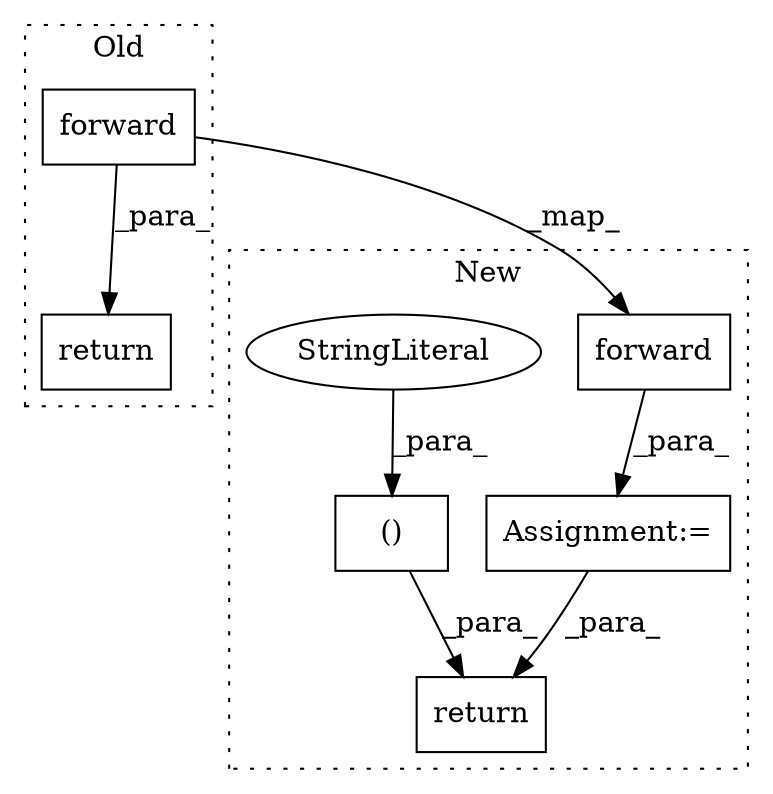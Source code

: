 digraph G {
subgraph cluster0 {
1 [label="forward" a="32" s="635,648" l="8,1" shape="box"];
4 [label="return" a="41" s="620" l="7" shape="box"];
label = "Old";
style="dotted";
}
subgraph cluster1 {
2 [label="forward" a="32" s="635,648" l="8,1" shape="box"];
3 [label="Assignment:=" a="7" s="626" l="1" shape="box"];
5 [label="return" a="41" s="854" l="7" shape="box"];
6 [label="()" a="106" s="746" l="90" shape="box"];
7 [label="StringLiteral" a="45" s="775" l="16" shape="ellipse"];
label = "New";
style="dotted";
}
1 -> 4 [label="_para_"];
1 -> 2 [label="_map_"];
2 -> 3 [label="_para_"];
3 -> 5 [label="_para_"];
6 -> 5 [label="_para_"];
7 -> 6 [label="_para_"];
}